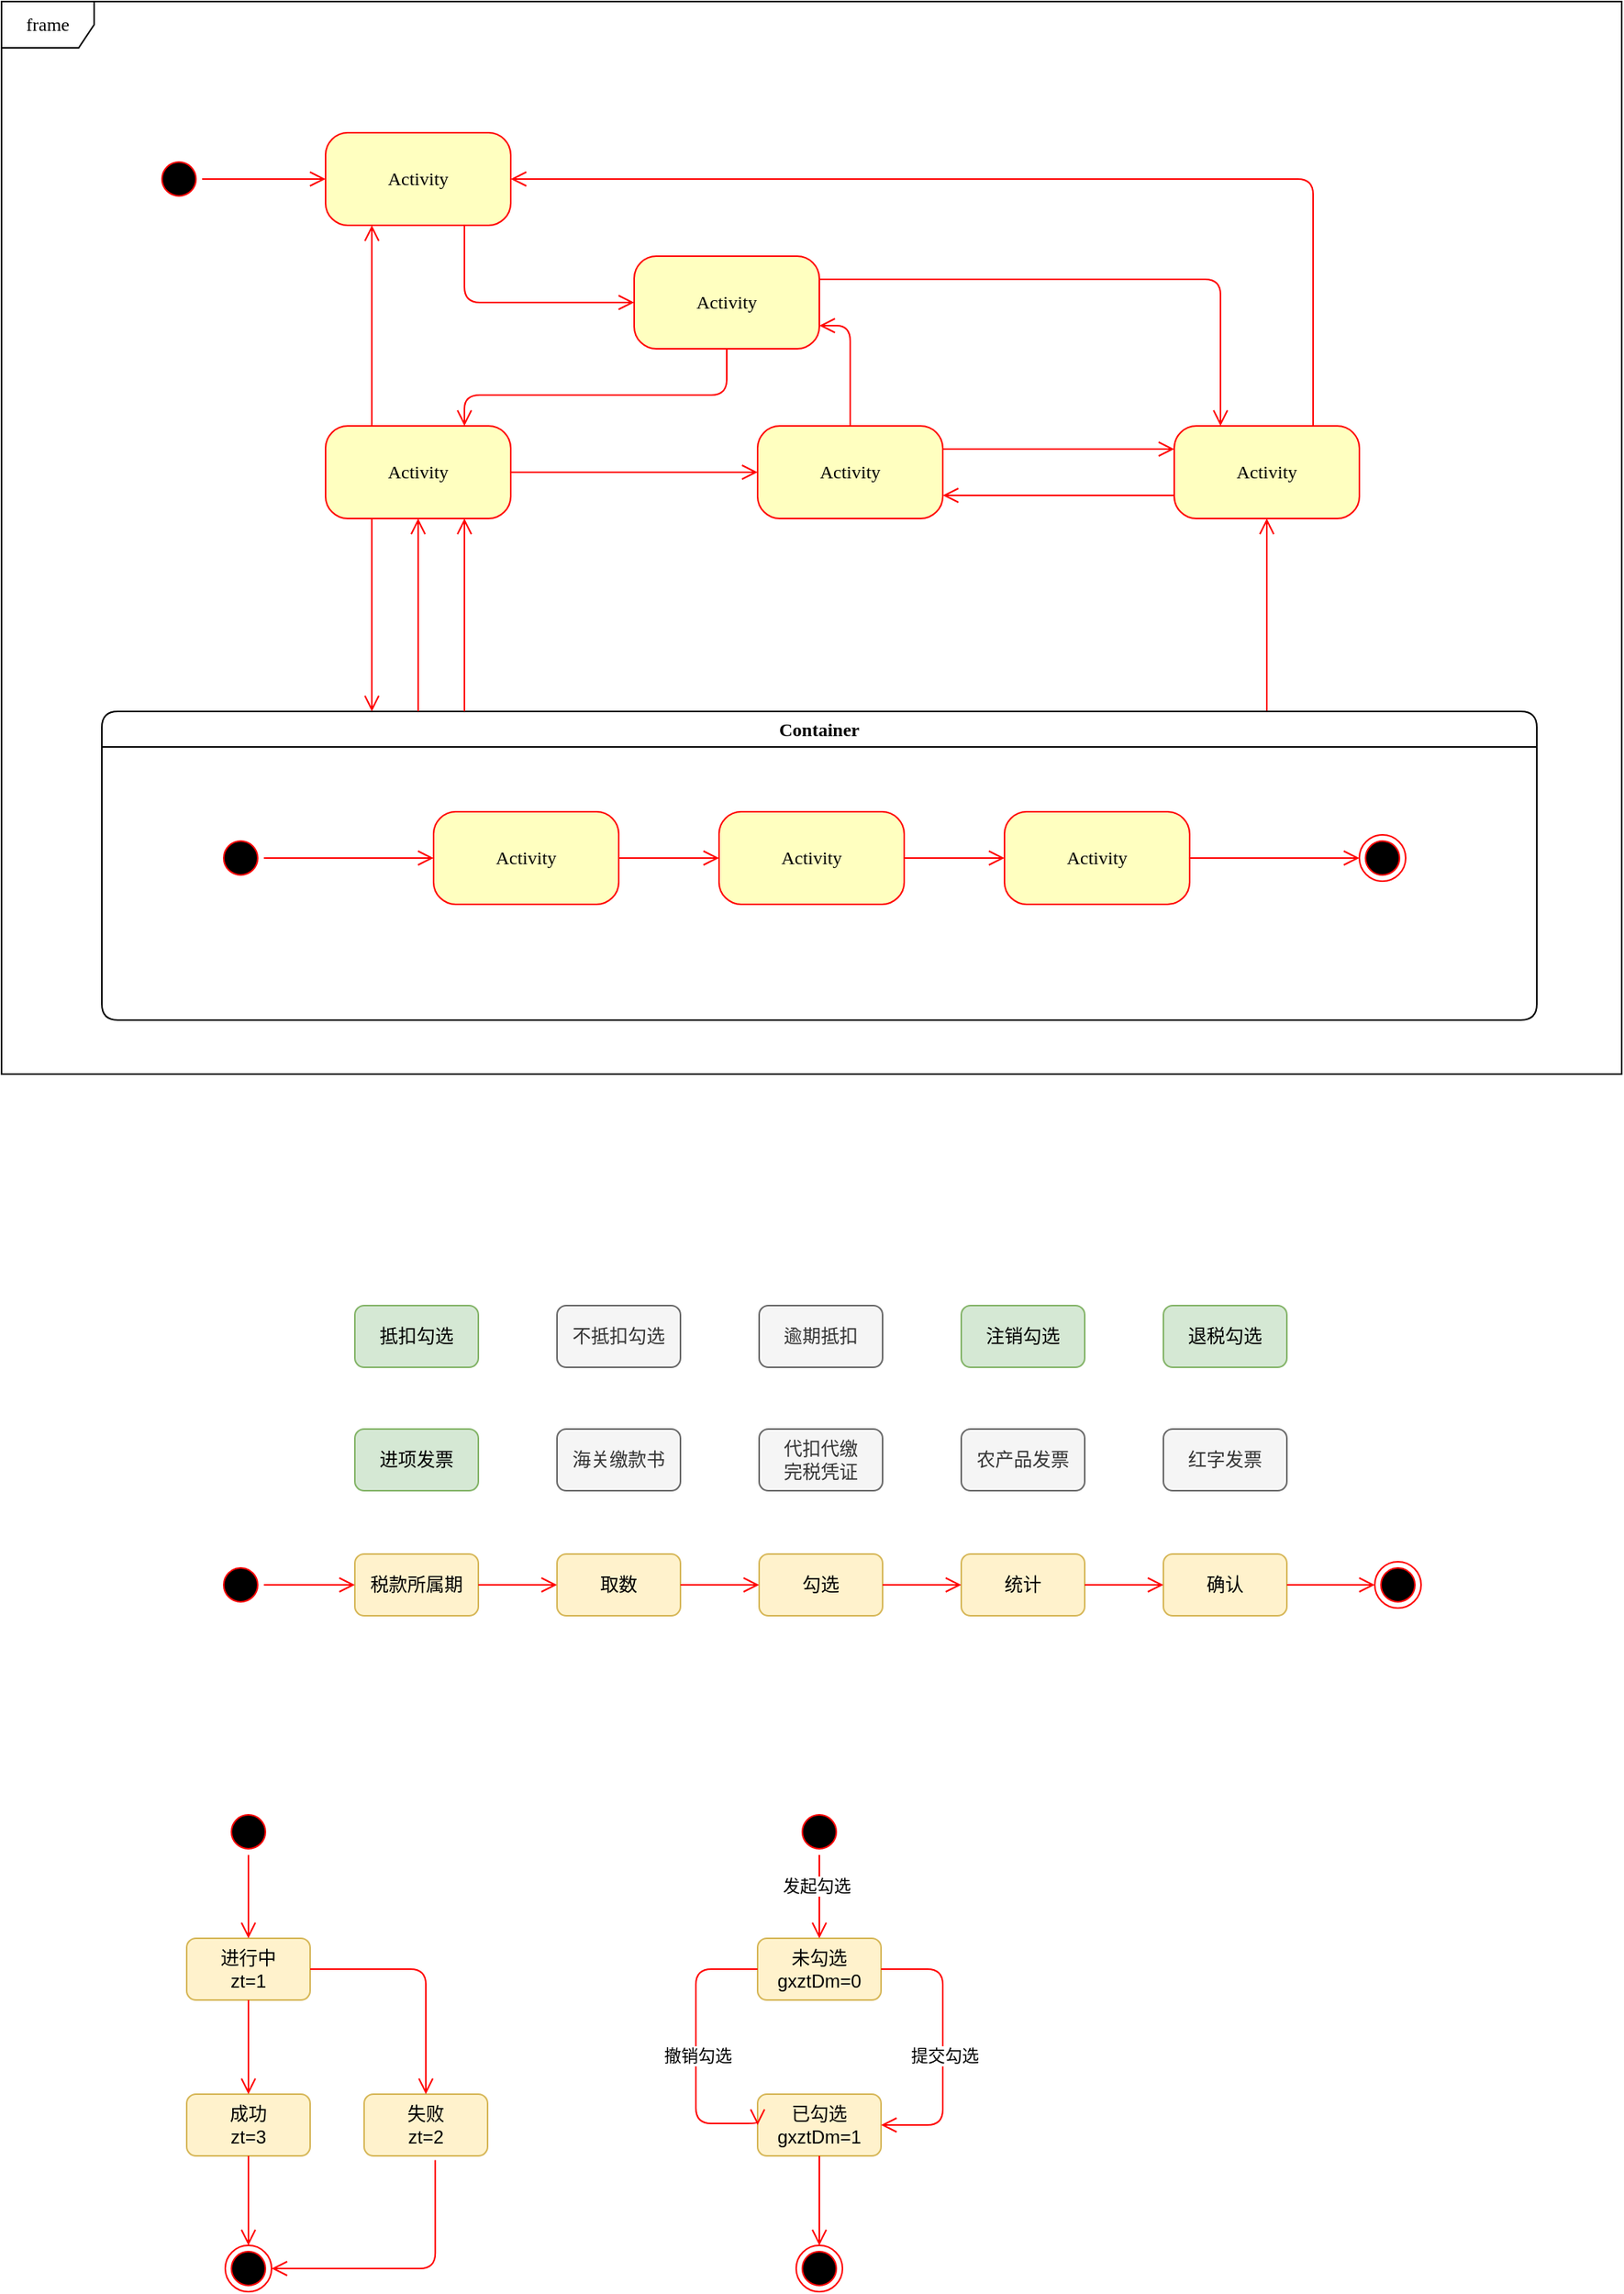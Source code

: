 <mxfile version="21.6.8" type="github">
  <diagram name="Page-1" id="58cdce13-f638-feb5-8d6f-7d28b1aa9fa0">
    <mxGraphModel dx="1050" dy="574" grid="1" gridSize="10" guides="1" tooltips="1" connect="1" arrows="1" fold="1" page="1" pageScale="1" pageWidth="1100" pageHeight="850" background="none" math="0" shadow="0">
      <root>
        <mxCell id="0" />
        <mxCell id="1" parent="0" />
        <mxCell id="382b91b5511bd0f7-1" value="" style="ellipse;html=1;shape=startState;fillColor=#000000;strokeColor=#ff0000;rounded=1;shadow=0;comic=0;labelBackgroundColor=none;fontFamily=Verdana;fontSize=12;fontColor=#000000;align=center;direction=south;" parent="1" vertex="1">
          <mxGeometry x="130" y="135" width="30" height="30" as="geometry" />
        </mxCell>
        <mxCell id="382b91b5511bd0f7-5" value="Activity" style="rounded=1;whiteSpace=wrap;html=1;arcSize=24;fillColor=#ffffc0;strokeColor=#ff0000;shadow=0;comic=0;labelBackgroundColor=none;fontFamily=Verdana;fontSize=12;fontColor=#000000;align=center;" parent="1" vertex="1">
          <mxGeometry x="240" y="310" width="120" height="60" as="geometry" />
        </mxCell>
        <mxCell id="382b91b5511bd0f7-6" value="Activity" style="rounded=1;whiteSpace=wrap;html=1;arcSize=24;fillColor=#ffffc0;strokeColor=#ff0000;shadow=0;comic=0;labelBackgroundColor=none;fontFamily=Verdana;fontSize=12;fontColor=#000000;align=center;" parent="1" vertex="1">
          <mxGeometry x="240" y="120" width="120" height="60" as="geometry" />
        </mxCell>
        <mxCell id="3cde6dad864a17aa-3" style="edgeStyle=orthogonalEdgeStyle;html=1;exitX=1;exitY=0.25;entryX=0.25;entryY=0;labelBackgroundColor=none;endArrow=open;endSize=8;strokeColor=#ff0000;fontFamily=Verdana;fontSize=12;align=left;" parent="1" source="382b91b5511bd0f7-7" target="382b91b5511bd0f7-9" edge="1">
          <mxGeometry relative="1" as="geometry" />
        </mxCell>
        <mxCell id="382b91b5511bd0f7-7" value="Activity" style="rounded=1;whiteSpace=wrap;html=1;arcSize=24;fillColor=#ffffc0;strokeColor=#ff0000;shadow=0;comic=0;labelBackgroundColor=none;fontFamily=Verdana;fontSize=12;fontColor=#000000;align=center;" parent="1" vertex="1">
          <mxGeometry x="440" y="200" width="120" height="60" as="geometry" />
        </mxCell>
        <mxCell id="3cde6dad864a17aa-4" style="edgeStyle=orthogonalEdgeStyle;html=1;exitX=0.75;exitY=0;entryX=1;entryY=0.5;labelBackgroundColor=none;endArrow=open;endSize=8;strokeColor=#ff0000;fontFamily=Verdana;fontSize=12;align=left;" parent="1" source="382b91b5511bd0f7-9" target="382b91b5511bd0f7-6" edge="1">
          <mxGeometry relative="1" as="geometry">
            <Array as="points">
              <mxPoint x="880" y="150" />
            </Array>
          </mxGeometry>
        </mxCell>
        <mxCell id="3cde6dad864a17aa-13" style="edgeStyle=elbowEdgeStyle;html=1;exitX=0;exitY=0.75;entryX=1;entryY=0.75;labelBackgroundColor=none;endArrow=open;endSize=8;strokeColor=#ff0000;fontFamily=Verdana;fontSize=12;align=left;" parent="1" source="382b91b5511bd0f7-9" target="382b91b5511bd0f7-10" edge="1">
          <mxGeometry relative="1" as="geometry" />
        </mxCell>
        <mxCell id="382b91b5511bd0f7-9" value="Activity" style="rounded=1;whiteSpace=wrap;html=1;arcSize=24;fillColor=#ffffc0;strokeColor=#ff0000;shadow=0;comic=0;labelBackgroundColor=none;fontFamily=Verdana;fontSize=12;fontColor=#000000;align=center;" parent="1" vertex="1">
          <mxGeometry x="790" y="310" width="120" height="60" as="geometry" />
        </mxCell>
        <mxCell id="382b91b5511bd0f7-10" value="Activity" style="rounded=1;whiteSpace=wrap;html=1;arcSize=24;fillColor=#ffffc0;strokeColor=#ff0000;shadow=0;comic=0;labelBackgroundColor=none;fontFamily=Verdana;fontSize=12;fontColor=#000000;align=center;" parent="1" vertex="1">
          <mxGeometry x="520" y="310" width="120" height="60" as="geometry" />
        </mxCell>
        <mxCell id="3cde6dad864a17aa-5" style="edgeStyle=elbowEdgeStyle;html=1;labelBackgroundColor=none;endArrow=open;endSize=8;strokeColor=#ff0000;fontFamily=Verdana;fontSize=12;align=left;" parent="1" source="2a3bc250acf0617d-7" target="382b91b5511bd0f7-9" edge="1">
          <mxGeometry relative="1" as="geometry" />
        </mxCell>
        <mxCell id="2a3bc250acf0617d-7" value="Container" style="swimlane;whiteSpace=wrap;html=1;rounded=1;shadow=0;comic=0;labelBackgroundColor=none;strokeWidth=1;fontFamily=Verdana;fontSize=12;align=center;" parent="1" vertex="1">
          <mxGeometry x="95" y="495" width="930" height="200" as="geometry" />
        </mxCell>
        <mxCell id="3cde6dad864a17aa-10" style="edgeStyle=elbowEdgeStyle;html=1;labelBackgroundColor=none;endArrow=open;endSize=8;strokeColor=#ff0000;fontFamily=Verdana;fontSize=12;align=left;" parent="2a3bc250acf0617d-7" source="382b91b5511bd0f7-8" target="3cde6dad864a17aa-1" edge="1">
          <mxGeometry relative="1" as="geometry" />
        </mxCell>
        <mxCell id="382b91b5511bd0f7-8" value="Activity" style="rounded=1;whiteSpace=wrap;html=1;arcSize=24;fillColor=#ffffc0;strokeColor=#ff0000;shadow=0;comic=0;labelBackgroundColor=none;fontFamily=Verdana;fontSize=12;fontColor=#000000;align=center;" parent="2a3bc250acf0617d-7" vertex="1">
          <mxGeometry x="215" y="65" width="120" height="60" as="geometry" />
        </mxCell>
        <mxCell id="24f968d109e7d6b4-3" value="" style="ellipse;html=1;shape=endState;fillColor=#000000;strokeColor=#ff0000;rounded=1;shadow=0;comic=0;labelBackgroundColor=none;fontFamily=Verdana;fontSize=12;fontColor=#000000;align=center;" parent="2a3bc250acf0617d-7" vertex="1">
          <mxGeometry x="815" y="80" width="30" height="30" as="geometry" />
        </mxCell>
        <mxCell id="3cde6dad864a17aa-9" style="edgeStyle=elbowEdgeStyle;html=1;labelBackgroundColor=none;endArrow=open;endSize=8;strokeColor=#ff0000;fontFamily=Verdana;fontSize=12;align=left;" parent="2a3bc250acf0617d-7" source="2a3bc250acf0617d-3" target="382b91b5511bd0f7-8" edge="1">
          <mxGeometry relative="1" as="geometry" />
        </mxCell>
        <mxCell id="2a3bc250acf0617d-3" value="" style="ellipse;html=1;shape=startState;fillColor=#000000;strokeColor=#ff0000;rounded=1;shadow=0;comic=0;labelBackgroundColor=none;fontFamily=Verdana;fontSize=12;fontColor=#000000;align=center;direction=south;" parent="2a3bc250acf0617d-7" vertex="1">
          <mxGeometry x="75" y="80" width="30" height="30" as="geometry" />
        </mxCell>
        <mxCell id="3cde6dad864a17aa-11" style="edgeStyle=elbowEdgeStyle;html=1;labelBackgroundColor=none;endArrow=open;endSize=8;strokeColor=#ff0000;fontFamily=Verdana;fontSize=12;align=left;" parent="2a3bc250acf0617d-7" source="3cde6dad864a17aa-1" target="3cde6dad864a17aa-2" edge="1">
          <mxGeometry relative="1" as="geometry" />
        </mxCell>
        <mxCell id="3cde6dad864a17aa-1" value="Activity" style="rounded=1;whiteSpace=wrap;html=1;arcSize=24;fillColor=#ffffc0;strokeColor=#ff0000;shadow=0;comic=0;labelBackgroundColor=none;fontFamily=Verdana;fontSize=12;fontColor=#000000;align=center;" parent="2a3bc250acf0617d-7" vertex="1">
          <mxGeometry x="400" y="65" width="120" height="60" as="geometry" />
        </mxCell>
        <mxCell id="3cde6dad864a17aa-12" style="edgeStyle=elbowEdgeStyle;html=1;labelBackgroundColor=none;endArrow=open;endSize=8;strokeColor=#ff0000;fontFamily=Verdana;fontSize=12;align=left;" parent="2a3bc250acf0617d-7" source="3cde6dad864a17aa-2" target="24f968d109e7d6b4-3" edge="1">
          <mxGeometry relative="1" as="geometry" />
        </mxCell>
        <mxCell id="3cde6dad864a17aa-2" value="Activity" style="rounded=1;whiteSpace=wrap;html=1;arcSize=24;fillColor=#ffffc0;strokeColor=#ff0000;shadow=0;comic=0;labelBackgroundColor=none;fontFamily=Verdana;fontSize=12;fontColor=#000000;align=center;" parent="2a3bc250acf0617d-7" vertex="1">
          <mxGeometry x="585" y="65" width="120" height="60" as="geometry" />
        </mxCell>
        <mxCell id="2a3bc250acf0617d-8" value="frame" style="shape=umlFrame;whiteSpace=wrap;html=1;rounded=1;shadow=0;comic=0;labelBackgroundColor=none;strokeWidth=1;fontFamily=Verdana;fontSize=12;align=center;movable=1;resizable=1;rotatable=1;deletable=1;editable=1;locked=0;connectable=1;" parent="1" vertex="1">
          <mxGeometry x="30" y="35" width="1050" height="695" as="geometry" />
        </mxCell>
        <mxCell id="2a3bc250acf0617d-9" style="edgeStyle=orthogonalEdgeStyle;html=1;labelBackgroundColor=none;endArrow=open;endSize=8;strokeColor=#ff0000;fontFamily=Verdana;fontSize=12;align=left;" parent="1" source="382b91b5511bd0f7-1" target="382b91b5511bd0f7-6" edge="1">
          <mxGeometry relative="1" as="geometry" />
        </mxCell>
        <mxCell id="2a3bc250acf0617d-10" style="edgeStyle=orthogonalEdgeStyle;html=1;labelBackgroundColor=none;endArrow=open;endSize=8;strokeColor=#ff0000;fontFamily=Verdana;fontSize=12;align=left;entryX=0;entryY=0.5;" parent="1" source="382b91b5511bd0f7-6" target="382b91b5511bd0f7-7" edge="1">
          <mxGeometry relative="1" as="geometry">
            <Array as="points">
              <mxPoint x="330" y="230" />
            </Array>
          </mxGeometry>
        </mxCell>
        <mxCell id="2a3bc250acf0617d-11" style="edgeStyle=orthogonalEdgeStyle;html=1;entryX=0.75;entryY=0;labelBackgroundColor=none;endArrow=open;endSize=8;strokeColor=#ff0000;fontFamily=Verdana;fontSize=12;align=left;exitX=0.5;exitY=1;" parent="1" source="382b91b5511bd0f7-7" target="382b91b5511bd0f7-5" edge="1">
          <mxGeometry relative="1" as="geometry">
            <mxPoint x="520" y="300" as="sourcePoint" />
            <Array as="points">
              <mxPoint x="500" y="290" />
              <mxPoint x="330" y="290" />
            </Array>
          </mxGeometry>
        </mxCell>
        <mxCell id="2a3bc250acf0617d-12" style="edgeStyle=orthogonalEdgeStyle;html=1;exitX=0.25;exitY=0;entryX=0.25;entryY=1;labelBackgroundColor=none;endArrow=open;endSize=8;strokeColor=#ff0000;fontFamily=Verdana;fontSize=12;align=left;" parent="1" source="382b91b5511bd0f7-5" target="382b91b5511bd0f7-6" edge="1">
          <mxGeometry relative="1" as="geometry" />
        </mxCell>
        <mxCell id="2a3bc250acf0617d-13" style="edgeStyle=orthogonalEdgeStyle;html=1;exitX=1;exitY=0.5;entryX=0;entryY=0.5;labelBackgroundColor=none;endArrow=open;endSize=8;strokeColor=#ff0000;fontFamily=Verdana;fontSize=12;align=left;" parent="1" source="382b91b5511bd0f7-5" target="382b91b5511bd0f7-10" edge="1">
          <mxGeometry relative="1" as="geometry" />
        </mxCell>
        <mxCell id="2a3bc250acf0617d-14" style="edgeStyle=orthogonalEdgeStyle;html=1;exitX=0.5;exitY=0;entryX=1;entryY=0.75;labelBackgroundColor=none;endArrow=open;endSize=8;strokeColor=#ff0000;fontFamily=Verdana;fontSize=12;align=left;" parent="1" source="382b91b5511bd0f7-10" target="382b91b5511bd0f7-7" edge="1">
          <mxGeometry relative="1" as="geometry" />
        </mxCell>
        <mxCell id="2a3bc250acf0617d-15" style="edgeStyle=orthogonalEdgeStyle;html=1;exitX=1;exitY=0.25;entryX=0;entryY=0.25;labelBackgroundColor=none;endArrow=open;endSize=8;strokeColor=#ff0000;fontFamily=Verdana;fontSize=12;align=left;" parent="1" source="382b91b5511bd0f7-10" target="382b91b5511bd0f7-9" edge="1">
          <mxGeometry relative="1" as="geometry" />
        </mxCell>
        <mxCell id="3cde6dad864a17aa-6" style="edgeStyle=elbowEdgeStyle;html=1;labelBackgroundColor=none;endArrow=open;endSize=8;strokeColor=#ff0000;fontFamily=Verdana;fontSize=12;align=left;entryX=0.75;entryY=1;" parent="1" source="2a3bc250acf0617d-7" target="382b91b5511bd0f7-5" edge="1">
          <mxGeometry relative="1" as="geometry">
            <mxPoint x="340" y="505" as="sourcePoint" />
            <mxPoint x="340" y="380" as="targetPoint" />
          </mxGeometry>
        </mxCell>
        <mxCell id="3cde6dad864a17aa-7" style="edgeStyle=elbowEdgeStyle;html=1;labelBackgroundColor=none;endArrow=open;endSize=8;strokeColor=#ff0000;fontFamily=Verdana;fontSize=12;align=left;entryX=0.5;entryY=1;" parent="1" source="2a3bc250acf0617d-7" target="382b91b5511bd0f7-5" edge="1">
          <mxGeometry relative="1" as="geometry">
            <mxPoint x="340" y="505" as="sourcePoint" />
            <mxPoint x="340" y="380" as="targetPoint" />
          </mxGeometry>
        </mxCell>
        <mxCell id="3cde6dad864a17aa-8" style="edgeStyle=elbowEdgeStyle;html=1;labelBackgroundColor=none;endArrow=open;endSize=8;strokeColor=#ff0000;fontFamily=Verdana;fontSize=12;align=left;exitX=0.25;exitY=1;" parent="1" source="382b91b5511bd0f7-5" target="2a3bc250acf0617d-7" edge="1">
          <mxGeometry relative="1" as="geometry">
            <mxPoint x="350" y="515" as="sourcePoint" />
            <mxPoint x="350" y="390" as="targetPoint" />
          </mxGeometry>
        </mxCell>
        <mxCell id="sTs45CZRdDoFSn7NXeSg-1" value="抵扣勾选" style="whiteSpace=wrap;html=1;rounded=1;aspect=fixed;fillColor=#d5e8d4;strokeColor=#82b366;" parent="1" vertex="1">
          <mxGeometry x="259" y="880" width="80" height="40" as="geometry" />
        </mxCell>
        <mxCell id="sTs45CZRdDoFSn7NXeSg-2" value="不抵扣勾选" style="whiteSpace=wrap;html=1;rounded=1;aspect=fixed;fillColor=#f5f5f5;fontColor=#333333;strokeColor=#666666;" parent="1" vertex="1">
          <mxGeometry x="390" y="880" width="80" height="40" as="geometry" />
        </mxCell>
        <mxCell id="sTs45CZRdDoFSn7NXeSg-3" value="逾期抵扣" style="whiteSpace=wrap;html=1;rounded=1;aspect=fixed;fillColor=#f5f5f5;fontColor=#333333;strokeColor=#666666;" parent="1" vertex="1">
          <mxGeometry x="521" y="880" width="80" height="40" as="geometry" />
        </mxCell>
        <mxCell id="sTs45CZRdDoFSn7NXeSg-4" value="注销勾选" style="whiteSpace=wrap;html=1;rounded=1;aspect=fixed;fillColor=#d5e8d4;strokeColor=#82b366;" parent="1" vertex="1">
          <mxGeometry x="652" y="880" width="80" height="40" as="geometry" />
        </mxCell>
        <mxCell id="sTs45CZRdDoFSn7NXeSg-5" value="退税勾选" style="whiteSpace=wrap;html=1;rounded=1;aspect=fixed;fillColor=#d5e8d4;strokeColor=#82b366;" parent="1" vertex="1">
          <mxGeometry x="783" y="880" width="80" height="40" as="geometry" />
        </mxCell>
        <mxCell id="sTs45CZRdDoFSn7NXeSg-7" value="税款所属期" style="rounded=1;whiteSpace=wrap;html=1;aspect=fixed;fillColor=#fff2cc;strokeColor=#d6b656;" parent="1" vertex="1">
          <mxGeometry x="259" y="1041" width="80" height="40" as="geometry" />
        </mxCell>
        <mxCell id="sTs45CZRdDoFSn7NXeSg-9" value="取数" style="rounded=1;whiteSpace=wrap;html=1;fillColor=#fff2cc;strokeColor=#d6b656;" parent="1" vertex="1">
          <mxGeometry x="390" y="1041" width="80" height="40" as="geometry" />
        </mxCell>
        <mxCell id="sTs45CZRdDoFSn7NXeSg-10" value="勾选" style="rounded=1;whiteSpace=wrap;html=1;fillColor=#fff2cc;strokeColor=#d6b656;" parent="1" vertex="1">
          <mxGeometry x="521" y="1041" width="80" height="40" as="geometry" />
        </mxCell>
        <mxCell id="sTs45CZRdDoFSn7NXeSg-11" value="统计" style="rounded=1;whiteSpace=wrap;html=1;fillColor=#fff2cc;strokeColor=#d6b656;" parent="1" vertex="1">
          <mxGeometry x="652" y="1041" width="80" height="40" as="geometry" />
        </mxCell>
        <mxCell id="sTs45CZRdDoFSn7NXeSg-12" value="确认" style="rounded=1;whiteSpace=wrap;html=1;fillColor=#fff2cc;strokeColor=#d6b656;" parent="1" vertex="1">
          <mxGeometry x="783" y="1041" width="80" height="40" as="geometry" />
        </mxCell>
        <mxCell id="sTs45CZRdDoFSn7NXeSg-14" value="" style="ellipse;html=1;shape=endState;fillColor=#000000;strokeColor=#ff0000;" parent="1" vertex="1">
          <mxGeometry x="920" y="1046" width="30" height="30" as="geometry" />
        </mxCell>
        <mxCell id="sTs45CZRdDoFSn7NXeSg-15" value="" style="ellipse;html=1;shape=startState;fillColor=#000000;strokeColor=#ff0000;" parent="1" vertex="1">
          <mxGeometry x="170" y="1046" width="30" height="30" as="geometry" />
        </mxCell>
        <mxCell id="sTs45CZRdDoFSn7NXeSg-16" value="" style="edgeStyle=orthogonalEdgeStyle;html=1;verticalAlign=bottom;endArrow=open;endSize=8;strokeColor=#ff0000;rounded=0;entryX=0;entryY=0.5;entryDx=0;entryDy=0;" parent="1" source="sTs45CZRdDoFSn7NXeSg-15" target="sTs45CZRdDoFSn7NXeSg-7" edge="1">
          <mxGeometry relative="1" as="geometry">
            <mxPoint x="95" y="1146" as="targetPoint" />
          </mxGeometry>
        </mxCell>
        <mxCell id="sTs45CZRdDoFSn7NXeSg-17" value="" style="edgeStyle=orthogonalEdgeStyle;html=1;verticalAlign=bottom;endArrow=open;endSize=8;strokeColor=#ff0000;rounded=0;entryX=0;entryY=0.5;entryDx=0;entryDy=0;exitX=1;exitY=0.5;exitDx=0;exitDy=0;" parent="1" source="sTs45CZRdDoFSn7NXeSg-7" target="sTs45CZRdDoFSn7NXeSg-9" edge="1">
          <mxGeometry relative="1" as="geometry">
            <mxPoint x="274" y="1071" as="targetPoint" />
            <mxPoint x="204" y="1071" as="sourcePoint" />
          </mxGeometry>
        </mxCell>
        <mxCell id="sTs45CZRdDoFSn7NXeSg-18" value="" style="edgeStyle=orthogonalEdgeStyle;html=1;verticalAlign=bottom;endArrow=open;endSize=8;strokeColor=#ff0000;rounded=0;entryX=0;entryY=0.5;entryDx=0;entryDy=0;exitX=1;exitY=0.5;exitDx=0;exitDy=0;" parent="1" source="sTs45CZRdDoFSn7NXeSg-9" target="sTs45CZRdDoFSn7NXeSg-10" edge="1">
          <mxGeometry relative="1" as="geometry">
            <mxPoint x="404" y="1071" as="targetPoint" />
            <mxPoint x="424" y="1136" as="sourcePoint" />
          </mxGeometry>
        </mxCell>
        <mxCell id="sTs45CZRdDoFSn7NXeSg-19" value="" style="edgeStyle=orthogonalEdgeStyle;html=1;verticalAlign=bottom;endArrow=open;endSize=8;strokeColor=#ff0000;rounded=0;entryX=0;entryY=0.5;entryDx=0;entryDy=0;exitX=1;exitY=0.5;exitDx=0;exitDy=0;" parent="1" source="sTs45CZRdDoFSn7NXeSg-10" target="sTs45CZRdDoFSn7NXeSg-11" edge="1">
          <mxGeometry relative="1" as="geometry">
            <mxPoint x="529" y="1071" as="targetPoint" />
            <mxPoint x="514" y="1156" as="sourcePoint" />
          </mxGeometry>
        </mxCell>
        <mxCell id="sTs45CZRdDoFSn7NXeSg-20" value="" style="edgeStyle=orthogonalEdgeStyle;html=1;verticalAlign=bottom;endArrow=open;endSize=8;strokeColor=#ff0000;rounded=0;entryX=0;entryY=0.5;entryDx=0;entryDy=0;exitX=1;exitY=0.5;exitDx=0;exitDy=0;" parent="1" source="sTs45CZRdDoFSn7NXeSg-11" target="sTs45CZRdDoFSn7NXeSg-12" edge="1">
          <mxGeometry relative="1" as="geometry">
            <mxPoint x="654" y="1071" as="targetPoint" />
            <mxPoint x="654" y="1136" as="sourcePoint" />
          </mxGeometry>
        </mxCell>
        <mxCell id="sTs45CZRdDoFSn7NXeSg-21" value="" style="edgeStyle=orthogonalEdgeStyle;html=1;verticalAlign=bottom;endArrow=open;endSize=8;strokeColor=#ff0000;rounded=0;entryX=0;entryY=0.5;entryDx=0;entryDy=0;exitX=1;exitY=0.5;exitDx=0;exitDy=0;" parent="1" source="sTs45CZRdDoFSn7NXeSg-12" target="sTs45CZRdDoFSn7NXeSg-14" edge="1">
          <mxGeometry relative="1" as="geometry">
            <mxPoint x="785" y="1071" as="targetPoint" />
            <mxPoint x="770" y="1146" as="sourcePoint" />
          </mxGeometry>
        </mxCell>
        <mxCell id="sTs45CZRdDoFSn7NXeSg-22" value="进项发票" style="whiteSpace=wrap;html=1;rounded=1;aspect=fixed;fillColor=#d5e8d4;strokeColor=#82b366;" parent="1" vertex="1">
          <mxGeometry x="259" y="960" width="80" height="40" as="geometry" />
        </mxCell>
        <mxCell id="sTs45CZRdDoFSn7NXeSg-23" value="海关缴款书" style="whiteSpace=wrap;html=1;rounded=1;aspect=fixed;fillColor=#f5f5f5;fontColor=#333333;strokeColor=#666666;" parent="1" vertex="1">
          <mxGeometry x="390" y="960" width="80" height="40" as="geometry" />
        </mxCell>
        <mxCell id="sTs45CZRdDoFSn7NXeSg-24" value="代扣代缴&lt;br&gt;完税凭证" style="whiteSpace=wrap;html=1;rounded=1;aspect=fixed;fillColor=#f5f5f5;fontColor=#333333;strokeColor=#666666;" parent="1" vertex="1">
          <mxGeometry x="521" y="960" width="80" height="40" as="geometry" />
        </mxCell>
        <mxCell id="sTs45CZRdDoFSn7NXeSg-25" value="农产品发票" style="whiteSpace=wrap;html=1;rounded=1;aspect=fixed;fillColor=#f5f5f5;fontColor=#333333;strokeColor=#666666;" parent="1" vertex="1">
          <mxGeometry x="652" y="960" width="80" height="40" as="geometry" />
        </mxCell>
        <mxCell id="sTs45CZRdDoFSn7NXeSg-26" value="红字发票" style="whiteSpace=wrap;html=1;rounded=1;aspect=fixed;fillColor=#f5f5f5;fontColor=#333333;strokeColor=#666666;" parent="1" vertex="1">
          <mxGeometry x="783" y="960" width="80" height="40" as="geometry" />
        </mxCell>
        <mxCell id="sTs45CZRdDoFSn7NXeSg-30" value="进行中&lt;br&gt;zt=1" style="rounded=1;whiteSpace=wrap;html=1;fillColor=#fff2cc;strokeColor=#d6b656;" parent="1" vertex="1">
          <mxGeometry x="150" y="1290" width="80" height="40" as="geometry" />
        </mxCell>
        <mxCell id="sTs45CZRdDoFSn7NXeSg-31" value="成功&lt;br&gt;zt=3" style="rounded=1;whiteSpace=wrap;html=1;fillColor=#fff2cc;strokeColor=#d6b656;" parent="1" vertex="1">
          <mxGeometry x="150" y="1391" width="80" height="40" as="geometry" />
        </mxCell>
        <mxCell id="sTs45CZRdDoFSn7NXeSg-32" value="失败&lt;br&gt;zt=2" style="rounded=1;whiteSpace=wrap;html=1;fillColor=#fff2cc;strokeColor=#d6b656;" parent="1" vertex="1">
          <mxGeometry x="265" y="1391" width="80" height="40" as="geometry" />
        </mxCell>
        <mxCell id="sTs45CZRdDoFSn7NXeSg-35" value="" style="ellipse;html=1;shape=endState;fillColor=#000000;strokeColor=#ff0000;" parent="1" vertex="1">
          <mxGeometry x="175" y="1489" width="30" height="30" as="geometry" />
        </mxCell>
        <mxCell id="sTs45CZRdDoFSn7NXeSg-36" value="" style="ellipse;html=1;shape=startState;fillColor=#000000;strokeColor=#ff0000;" parent="1" vertex="1">
          <mxGeometry x="175" y="1206" width="30" height="30" as="geometry" />
        </mxCell>
        <mxCell id="sTs45CZRdDoFSn7NXeSg-37" value="" style="edgeStyle=orthogonalEdgeStyle;html=1;verticalAlign=bottom;endArrow=open;endSize=8;strokeColor=#ff0000;rounded=0;entryX=0.5;entryY=0;entryDx=0;entryDy=0;" parent="1" source="sTs45CZRdDoFSn7NXeSg-36" target="sTs45CZRdDoFSn7NXeSg-30" edge="1">
          <mxGeometry relative="1" as="geometry">
            <mxPoint x="93" y="1265" as="targetPoint" />
          </mxGeometry>
        </mxCell>
        <mxCell id="sTs45CZRdDoFSn7NXeSg-38" value="" style="edgeStyle=orthogonalEdgeStyle;html=1;verticalAlign=bottom;endArrow=open;endSize=8;strokeColor=#ff0000;rounded=0;entryX=0.5;entryY=0;entryDx=0;entryDy=0;exitX=0.5;exitY=1;exitDx=0;exitDy=0;" parent="1" source="sTs45CZRdDoFSn7NXeSg-30" target="sTs45CZRdDoFSn7NXeSg-31" edge="1">
          <mxGeometry relative="1" as="geometry">
            <mxPoint x="272" y="1190" as="targetPoint" />
            <mxPoint x="202" y="1190" as="sourcePoint" />
            <Array as="points">
              <mxPoint x="190" y="1370" />
              <mxPoint x="190" y="1370" />
            </Array>
          </mxGeometry>
        </mxCell>
        <mxCell id="sTs45CZRdDoFSn7NXeSg-42" value="" style="edgeStyle=orthogonalEdgeStyle;html=1;verticalAlign=bottom;endArrow=open;endSize=8;strokeColor=#ff0000;rounded=0;entryX=0.5;entryY=0;entryDx=0;entryDy=0;exitX=0.5;exitY=1;exitDx=0;exitDy=0;" parent="1" source="sTs45CZRdDoFSn7NXeSg-31" target="sTs45CZRdDoFSn7NXeSg-35" edge="1">
          <mxGeometry relative="1" as="geometry">
            <mxPoint x="783" y="1161" as="targetPoint" />
            <mxPoint x="861" y="1151" as="sourcePoint" />
            <Array as="points">
              <mxPoint x="190" y="1461" />
              <mxPoint x="190" y="1461" />
            </Array>
          </mxGeometry>
        </mxCell>
        <mxCell id="sTs45CZRdDoFSn7NXeSg-44" style="edgeStyle=orthogonalEdgeStyle;html=1;entryX=0.5;entryY=0;labelBackgroundColor=none;endArrow=open;endSize=8;strokeColor=#ff0000;fontFamily=Verdana;fontSize=12;align=left;exitX=1;exitY=0.5;exitDx=0;exitDy=0;entryDx=0;entryDy=0;" parent="1" source="sTs45CZRdDoFSn7NXeSg-30" target="sTs45CZRdDoFSn7NXeSg-32" edge="1">
          <mxGeometry relative="1" as="geometry">
            <mxPoint x="518" y="1225" as="sourcePoint" />
            <Array as="points">
              <mxPoint x="305" y="1310" />
            </Array>
            <mxPoint x="348" y="1275" as="targetPoint" />
          </mxGeometry>
        </mxCell>
        <mxCell id="sTs45CZRdDoFSn7NXeSg-45" value="" style="edgeStyle=orthogonalEdgeStyle;html=1;verticalAlign=bottom;endArrow=open;endSize=8;strokeColor=#ff0000;rounded=1;entryX=1;entryY=0.5;entryDx=0;entryDy=0;exitX=0.576;exitY=1.07;exitDx=0;exitDy=0;exitPerimeter=0;" parent="1" source="sTs45CZRdDoFSn7NXeSg-32" target="sTs45CZRdDoFSn7NXeSg-35" edge="1">
          <mxGeometry relative="1" as="geometry">
            <mxPoint x="928" y="1161" as="targetPoint" />
            <mxPoint x="613" y="1161" as="sourcePoint" />
            <Array as="points">
              <mxPoint x="311" y="1504" />
            </Array>
          </mxGeometry>
        </mxCell>
        <mxCell id="sTs45CZRdDoFSn7NXeSg-46" value="未勾选&lt;br&gt;gxztDm=0" style="rounded=1;whiteSpace=wrap;html=1;fillColor=#fff2cc;strokeColor=#d6b656;" parent="1" vertex="1">
          <mxGeometry x="520" y="1290" width="80" height="40" as="geometry" />
        </mxCell>
        <mxCell id="sTs45CZRdDoFSn7NXeSg-47" value="已勾选&lt;br&gt;gxztDm=1" style="rounded=1;whiteSpace=wrap;html=1;fillColor=#fff2cc;strokeColor=#d6b656;" parent="1" vertex="1">
          <mxGeometry x="520" y="1391" width="80" height="40" as="geometry" />
        </mxCell>
        <mxCell id="sTs45CZRdDoFSn7NXeSg-48" value="" style="ellipse;html=1;shape=endState;fillColor=#000000;strokeColor=#ff0000;" parent="1" vertex="1">
          <mxGeometry x="545" y="1489" width="30" height="30" as="geometry" />
        </mxCell>
        <mxCell id="sTs45CZRdDoFSn7NXeSg-49" value="" style="ellipse;html=1;shape=startState;fillColor=#000000;strokeColor=#ff0000;" parent="1" vertex="1">
          <mxGeometry x="545" y="1206" width="30" height="30" as="geometry" />
        </mxCell>
        <mxCell id="sTs45CZRdDoFSn7NXeSg-50" value="" style="edgeStyle=orthogonalEdgeStyle;html=1;verticalAlign=bottom;endArrow=open;endSize=8;strokeColor=#ff0000;rounded=0;entryX=0.5;entryY=0;entryDx=0;entryDy=0;" parent="1" source="sTs45CZRdDoFSn7NXeSg-49" target="sTs45CZRdDoFSn7NXeSg-46" edge="1">
          <mxGeometry relative="1" as="geometry">
            <mxPoint x="463" y="1265" as="targetPoint" />
          </mxGeometry>
        </mxCell>
        <mxCell id="NtjbMHKrXhSSU9uYyu6V-2" value="发起勾选" style="edgeLabel;html=1;align=center;verticalAlign=middle;resizable=0;points=[];" vertex="1" connectable="0" parent="sTs45CZRdDoFSn7NXeSg-50">
          <mxGeometry x="-0.363" y="-2" relative="1" as="geometry">
            <mxPoint y="3" as="offset" />
          </mxGeometry>
        </mxCell>
        <mxCell id="sTs45CZRdDoFSn7NXeSg-51" value="" style="edgeStyle=orthogonalEdgeStyle;html=1;verticalAlign=bottom;endArrow=open;endSize=8;strokeColor=#ff0000;rounded=1;entryX=1;entryY=0.5;entryDx=0;entryDy=0;exitX=1;exitY=0.5;exitDx=0;exitDy=0;" parent="1" source="sTs45CZRdDoFSn7NXeSg-46" target="sTs45CZRdDoFSn7NXeSg-47" edge="1">
          <mxGeometry relative="1" as="geometry">
            <mxPoint x="642" y="1190" as="targetPoint" />
            <mxPoint x="572" y="1190" as="sourcePoint" />
            <Array as="points">
              <mxPoint x="640" y="1310" />
              <mxPoint x="640" y="1411" />
            </Array>
          </mxGeometry>
        </mxCell>
        <mxCell id="NtjbMHKrXhSSU9uYyu6V-3" value="提交勾选" style="edgeLabel;html=1;align=center;verticalAlign=middle;resizable=0;points=[];" vertex="1" connectable="0" parent="sTs45CZRdDoFSn7NXeSg-51">
          <mxGeometry x="0.056" y="1" relative="1" as="geometry">
            <mxPoint as="offset" />
          </mxGeometry>
        </mxCell>
        <mxCell id="sTs45CZRdDoFSn7NXeSg-52" value="" style="edgeStyle=orthogonalEdgeStyle;html=1;verticalAlign=bottom;endArrow=open;endSize=8;strokeColor=#ff0000;rounded=0;entryX=0.5;entryY=0;entryDx=0;entryDy=0;exitX=0.5;exitY=1;exitDx=0;exitDy=0;" parent="1" source="sTs45CZRdDoFSn7NXeSg-47" target="sTs45CZRdDoFSn7NXeSg-48" edge="1">
          <mxGeometry relative="1" as="geometry">
            <mxPoint x="1153" y="1161" as="targetPoint" />
            <mxPoint x="1231" y="1151" as="sourcePoint" />
            <Array as="points">
              <mxPoint x="560" y="1461" />
              <mxPoint x="560" y="1461" />
            </Array>
          </mxGeometry>
        </mxCell>
        <mxCell id="NtjbMHKrXhSSU9uYyu6V-4" value="" style="edgeStyle=orthogonalEdgeStyle;html=1;verticalAlign=bottom;endArrow=open;endSize=8;strokeColor=#ff0000;rounded=1;entryX=0;entryY=0.5;entryDx=0;entryDy=0;exitX=0;exitY=0.5;exitDx=0;exitDy=0;" edge="1" parent="1" source="sTs45CZRdDoFSn7NXeSg-46" target="sTs45CZRdDoFSn7NXeSg-47">
          <mxGeometry relative="1" as="geometry">
            <mxPoint x="610" y="1421" as="targetPoint" />
            <mxPoint x="610" y="1320" as="sourcePoint" />
            <Array as="points">
              <mxPoint x="480" y="1310" />
              <mxPoint x="480" y="1410" />
            </Array>
          </mxGeometry>
        </mxCell>
        <mxCell id="NtjbMHKrXhSSU9uYyu6V-5" value="撤销勾选" style="edgeLabel;html=1;align=center;verticalAlign=middle;resizable=0;points=[];" vertex="1" connectable="0" parent="NtjbMHKrXhSSU9uYyu6V-4">
          <mxGeometry x="0.056" y="1" relative="1" as="geometry">
            <mxPoint as="offset" />
          </mxGeometry>
        </mxCell>
      </root>
    </mxGraphModel>
  </diagram>
</mxfile>
